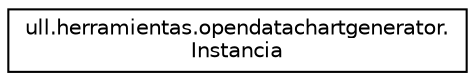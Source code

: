 digraph "Graphical Class Hierarchy"
{
  edge [fontname="Helvetica",fontsize="10",labelfontname="Helvetica",labelfontsize="10"];
  node [fontname="Helvetica",fontsize="10",shape=record];
  rankdir="LR";
  Node0 [label="ull.herramientas.opendatachartgenerator.\lInstancia",height=0.2,width=0.4,color="black", fillcolor="white", style="filled",URL="$classull_1_1herramientas_1_1opendatachartgenerator_1_1_instancia.html"];
}
